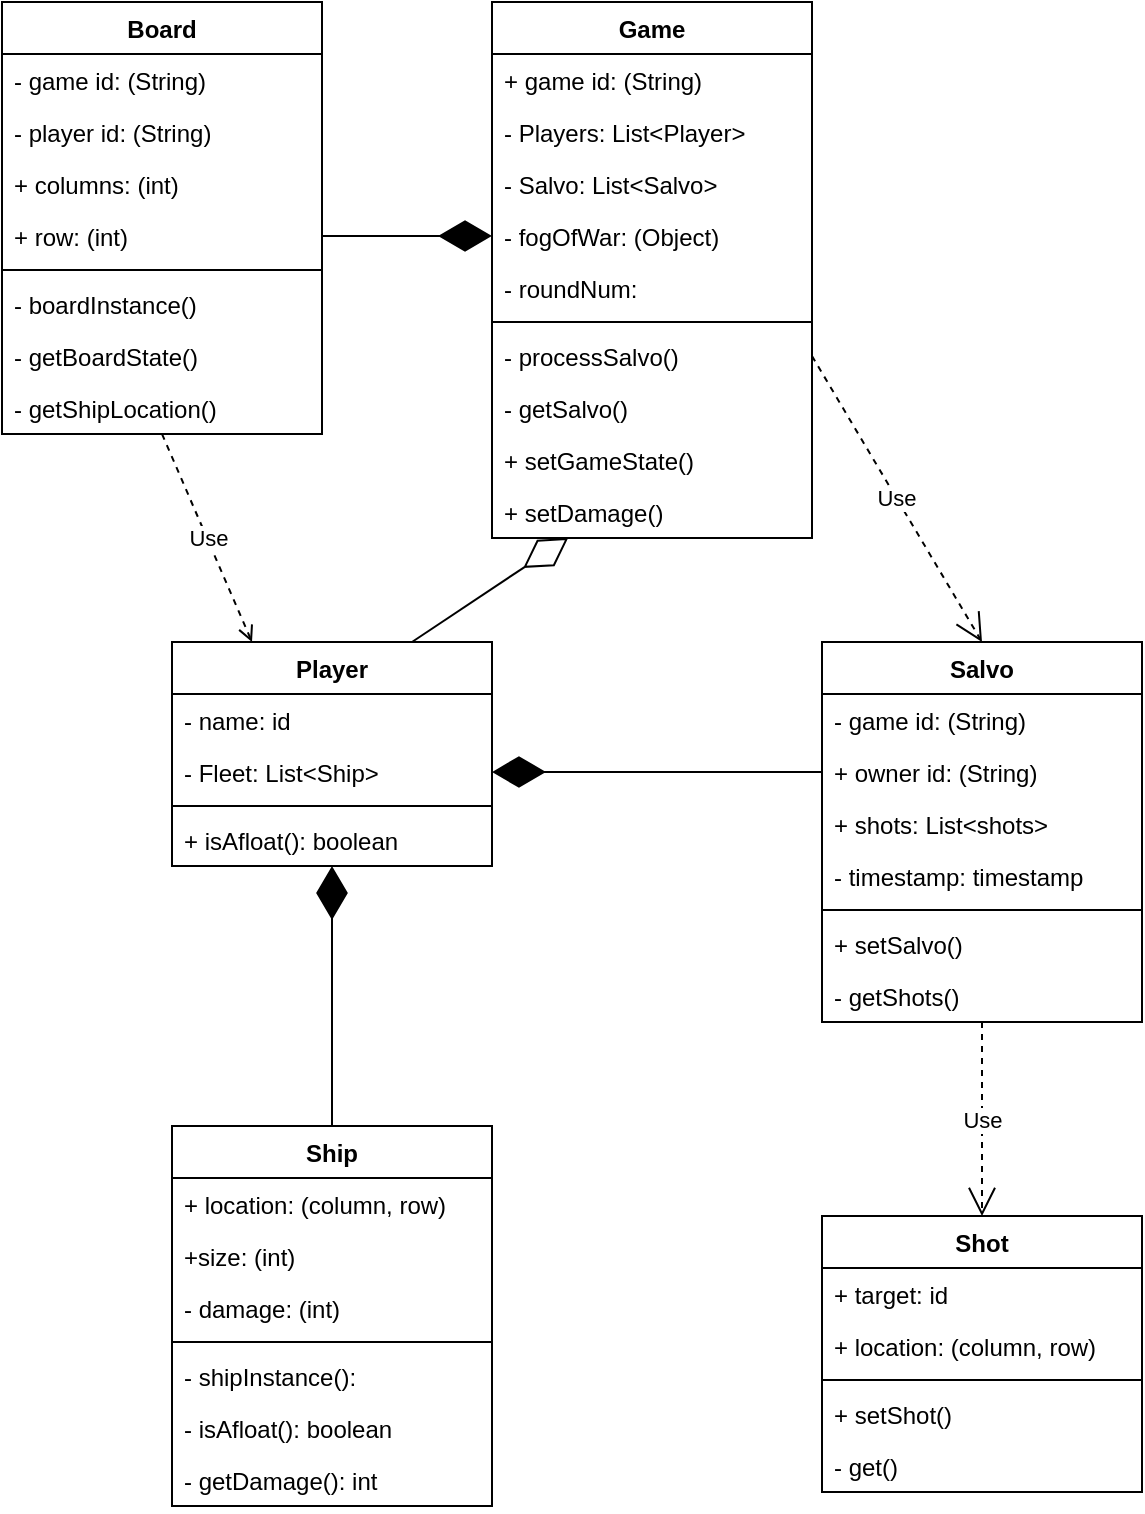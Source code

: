 <mxfile version="23.1.5" type="device">
  <diagram name="Page-1" id="JDudjV3MvGHf9qQe2R2f">
    <mxGraphModel dx="1050" dy="530" grid="1" gridSize="10" guides="1" tooltips="1" connect="1" arrows="1" fold="1" page="1" pageScale="1" pageWidth="850" pageHeight="1100" math="0" shadow="0">
      <root>
        <mxCell id="0" />
        <mxCell id="1" parent="0" />
        <mxCell id="gRRSQNgKNQNOr7l5x8e_-2" value="Player" style="swimlane;fontStyle=1;align=center;verticalAlign=top;childLayout=stackLayout;horizontal=1;startSize=26;horizontalStack=0;resizeParent=1;resizeParentMax=0;resizeLast=0;collapsible=1;marginBottom=0;whiteSpace=wrap;html=1;" parent="1" vertex="1">
          <mxGeometry x="185" y="400" width="160" height="112" as="geometry" />
        </mxCell>
        <mxCell id="gRRSQNgKNQNOr7l5x8e_-7" value="- name: id" style="text;strokeColor=none;fillColor=none;align=left;verticalAlign=top;spacingLeft=4;spacingRight=4;overflow=hidden;rotatable=0;points=[[0,0.5],[1,0.5]];portConstraint=eastwest;whiteSpace=wrap;html=1;" parent="gRRSQNgKNQNOr7l5x8e_-2" vertex="1">
          <mxGeometry y="26" width="160" height="26" as="geometry" />
        </mxCell>
        <mxCell id="gRRSQNgKNQNOr7l5x8e_-5" value="- Fleet: List&amp;lt;Ship&amp;gt;" style="text;strokeColor=none;fillColor=none;align=left;verticalAlign=top;spacingLeft=4;spacingRight=4;overflow=hidden;rotatable=0;points=[[0,0.5],[1,0.5]];portConstraint=eastwest;whiteSpace=wrap;html=1;" parent="gRRSQNgKNQNOr7l5x8e_-2" vertex="1">
          <mxGeometry y="52" width="160" height="26" as="geometry" />
        </mxCell>
        <mxCell id="gRRSQNgKNQNOr7l5x8e_-4" value="" style="line;strokeWidth=1;fillColor=none;align=left;verticalAlign=middle;spacingTop=-1;spacingLeft=3;spacingRight=3;rotatable=0;labelPosition=right;points=[];portConstraint=eastwest;strokeColor=inherit;" parent="gRRSQNgKNQNOr7l5x8e_-2" vertex="1">
          <mxGeometry y="78" width="160" height="8" as="geometry" />
        </mxCell>
        <mxCell id="gRRSQNgKNQNOr7l5x8e_-6" value="+ isAfloat(): boolean" style="text;strokeColor=none;fillColor=none;align=left;verticalAlign=top;spacingLeft=4;spacingRight=4;overflow=hidden;rotatable=0;points=[[0,0.5],[1,0.5]];portConstraint=eastwest;whiteSpace=wrap;html=1;" parent="gRRSQNgKNQNOr7l5x8e_-2" vertex="1">
          <mxGeometry y="86" width="160" height="26" as="geometry" />
        </mxCell>
        <mxCell id="yWMJ2E7xd5D_mFMvM8we-1" value="Game" style="swimlane;fontStyle=1;align=center;verticalAlign=top;childLayout=stackLayout;horizontal=1;startSize=26;horizontalStack=0;resizeParent=1;resizeParentMax=0;resizeLast=0;collapsible=1;marginBottom=0;whiteSpace=wrap;html=1;" vertex="1" parent="1">
          <mxGeometry x="345" y="80" width="160" height="268" as="geometry" />
        </mxCell>
        <mxCell id="yWMJ2E7xd5D_mFMvM8we-2" value="+ game id: (String)" style="text;strokeColor=none;fillColor=none;align=left;verticalAlign=top;spacingLeft=4;spacingRight=4;overflow=hidden;rotatable=0;points=[[0,0.5],[1,0.5]];portConstraint=eastwest;whiteSpace=wrap;html=1;" vertex="1" parent="yWMJ2E7xd5D_mFMvM8we-1">
          <mxGeometry y="26" width="160" height="26" as="geometry" />
        </mxCell>
        <mxCell id="yWMJ2E7xd5D_mFMvM8we-5" value="- Players: List&amp;lt;Player&amp;gt;" style="text;strokeColor=none;fillColor=none;align=left;verticalAlign=top;spacingLeft=4;spacingRight=4;overflow=hidden;rotatable=0;points=[[0,0.5],[1,0.5]];portConstraint=eastwest;whiteSpace=wrap;html=1;" vertex="1" parent="yWMJ2E7xd5D_mFMvM8we-1">
          <mxGeometry y="52" width="160" height="26" as="geometry" />
        </mxCell>
        <mxCell id="yWMJ2E7xd5D_mFMvM8we-8" value="- Salvo: List&amp;lt;Salvo&amp;gt;" style="text;strokeColor=none;fillColor=none;align=left;verticalAlign=top;spacingLeft=4;spacingRight=4;overflow=hidden;rotatable=0;points=[[0,0.5],[1,0.5]];portConstraint=eastwest;whiteSpace=wrap;html=1;" vertex="1" parent="yWMJ2E7xd5D_mFMvM8we-1">
          <mxGeometry y="78" width="160" height="26" as="geometry" />
        </mxCell>
        <mxCell id="gRRSQNgKNQNOr7l5x8e_-3" value="- fogOfWar: (Object)" style="text;strokeColor=none;fillColor=none;align=left;verticalAlign=top;spacingLeft=4;spacingRight=4;overflow=hidden;rotatable=0;points=[[0,0.5],[1,0.5]];portConstraint=eastwest;whiteSpace=wrap;html=1;" parent="yWMJ2E7xd5D_mFMvM8we-1" vertex="1">
          <mxGeometry y="104" width="160" height="26" as="geometry" />
        </mxCell>
        <mxCell id="yWMJ2E7xd5D_mFMvM8we-6" value="- roundNum: " style="text;strokeColor=none;fillColor=none;align=left;verticalAlign=top;spacingLeft=4;spacingRight=4;overflow=hidden;rotatable=0;points=[[0,0.5],[1,0.5]];portConstraint=eastwest;whiteSpace=wrap;html=1;" vertex="1" parent="yWMJ2E7xd5D_mFMvM8we-1">
          <mxGeometry y="130" width="160" height="26" as="geometry" />
        </mxCell>
        <mxCell id="yWMJ2E7xd5D_mFMvM8we-3" value="" style="line;strokeWidth=1;fillColor=none;align=left;verticalAlign=middle;spacingTop=-1;spacingLeft=3;spacingRight=3;rotatable=0;labelPosition=right;points=[];portConstraint=eastwest;strokeColor=inherit;" vertex="1" parent="yWMJ2E7xd5D_mFMvM8we-1">
          <mxGeometry y="156" width="160" height="8" as="geometry" />
        </mxCell>
        <mxCell id="yWMJ2E7xd5D_mFMvM8we-4" value="- processSalvo()" style="text;strokeColor=none;fillColor=none;align=left;verticalAlign=top;spacingLeft=4;spacingRight=4;overflow=hidden;rotatable=0;points=[[0,0.5],[1,0.5]];portConstraint=eastwest;whiteSpace=wrap;html=1;" vertex="1" parent="yWMJ2E7xd5D_mFMvM8we-1">
          <mxGeometry y="164" width="160" height="26" as="geometry" />
        </mxCell>
        <mxCell id="yWMJ2E7xd5D_mFMvM8we-31" value="- getSalvo()" style="text;strokeColor=none;fillColor=none;align=left;verticalAlign=top;spacingLeft=4;spacingRight=4;overflow=hidden;rotatable=0;points=[[0,0.5],[1,0.5]];portConstraint=eastwest;whiteSpace=wrap;html=1;" vertex="1" parent="yWMJ2E7xd5D_mFMvM8we-1">
          <mxGeometry y="190" width="160" height="26" as="geometry" />
        </mxCell>
        <mxCell id="yWMJ2E7xd5D_mFMvM8we-32" value="+ setGameState()" style="text;strokeColor=none;fillColor=none;align=left;verticalAlign=top;spacingLeft=4;spacingRight=4;overflow=hidden;rotatable=0;points=[[0,0.5],[1,0.5]];portConstraint=eastwest;whiteSpace=wrap;html=1;" vertex="1" parent="yWMJ2E7xd5D_mFMvM8we-1">
          <mxGeometry y="216" width="160" height="26" as="geometry" />
        </mxCell>
        <mxCell id="yWMJ2E7xd5D_mFMvM8we-35" value="+ setDamage()" style="text;strokeColor=none;fillColor=none;align=left;verticalAlign=top;spacingLeft=4;spacingRight=4;overflow=hidden;rotatable=0;points=[[0,0.5],[1,0.5]];portConstraint=eastwest;whiteSpace=wrap;html=1;" vertex="1" parent="yWMJ2E7xd5D_mFMvM8we-1">
          <mxGeometry y="242" width="160" height="26" as="geometry" />
        </mxCell>
        <mxCell id="yWMJ2E7xd5D_mFMvM8we-9" value="Salvo" style="swimlane;fontStyle=1;align=center;verticalAlign=top;childLayout=stackLayout;horizontal=1;startSize=26;horizontalStack=0;resizeParent=1;resizeParentMax=0;resizeLast=0;collapsible=1;marginBottom=0;whiteSpace=wrap;html=1;" vertex="1" parent="1">
          <mxGeometry x="510" y="400" width="160" height="190" as="geometry" />
        </mxCell>
        <mxCell id="yWMJ2E7xd5D_mFMvM8we-13" value="- game id: (String)" style="text;strokeColor=none;fillColor=none;align=left;verticalAlign=top;spacingLeft=4;spacingRight=4;overflow=hidden;rotatable=0;points=[[0,0.5],[1,0.5]];portConstraint=eastwest;whiteSpace=wrap;html=1;" vertex="1" parent="yWMJ2E7xd5D_mFMvM8we-9">
          <mxGeometry y="26" width="160" height="26" as="geometry" />
        </mxCell>
        <mxCell id="yWMJ2E7xd5D_mFMvM8we-15" value="+ owner id: (String)" style="text;strokeColor=none;fillColor=none;align=left;verticalAlign=top;spacingLeft=4;spacingRight=4;overflow=hidden;rotatable=0;points=[[0,0.5],[1,0.5]];portConstraint=eastwest;whiteSpace=wrap;html=1;" vertex="1" parent="yWMJ2E7xd5D_mFMvM8we-9">
          <mxGeometry y="52" width="160" height="26" as="geometry" />
        </mxCell>
        <mxCell id="yWMJ2E7xd5D_mFMvM8we-10" value="+ shots: List&amp;lt;shots&amp;gt;" style="text;strokeColor=none;fillColor=none;align=left;verticalAlign=top;spacingLeft=4;spacingRight=4;overflow=hidden;rotatable=0;points=[[0,0.5],[1,0.5]];portConstraint=eastwest;whiteSpace=wrap;html=1;" vertex="1" parent="yWMJ2E7xd5D_mFMvM8we-9">
          <mxGeometry y="78" width="160" height="26" as="geometry" />
        </mxCell>
        <mxCell id="yWMJ2E7xd5D_mFMvM8we-14" value="&lt;div&gt;- timestamp: timestamp&lt;/div&gt;" style="text;strokeColor=none;fillColor=none;align=left;verticalAlign=top;spacingLeft=4;spacingRight=4;overflow=hidden;rotatable=0;points=[[0,0.5],[1,0.5]];portConstraint=eastwest;whiteSpace=wrap;html=1;" vertex="1" parent="yWMJ2E7xd5D_mFMvM8we-9">
          <mxGeometry y="104" width="160" height="26" as="geometry" />
        </mxCell>
        <mxCell id="yWMJ2E7xd5D_mFMvM8we-11" value="" style="line;strokeWidth=1;fillColor=none;align=left;verticalAlign=middle;spacingTop=-1;spacingLeft=3;spacingRight=3;rotatable=0;labelPosition=right;points=[];portConstraint=eastwest;strokeColor=inherit;" vertex="1" parent="yWMJ2E7xd5D_mFMvM8we-9">
          <mxGeometry y="130" width="160" height="8" as="geometry" />
        </mxCell>
        <mxCell id="yWMJ2E7xd5D_mFMvM8we-30" value="+ setSalvo()" style="text;strokeColor=none;fillColor=none;align=left;verticalAlign=top;spacingLeft=4;spacingRight=4;overflow=hidden;rotatable=0;points=[[0,0.5],[1,0.5]];portConstraint=eastwest;whiteSpace=wrap;html=1;" vertex="1" parent="yWMJ2E7xd5D_mFMvM8we-9">
          <mxGeometry y="138" width="160" height="26" as="geometry" />
        </mxCell>
        <mxCell id="yWMJ2E7xd5D_mFMvM8we-12" value="- getShots()" style="text;strokeColor=none;fillColor=none;align=left;verticalAlign=top;spacingLeft=4;spacingRight=4;overflow=hidden;rotatable=0;points=[[0,0.5],[1,0.5]];portConstraint=eastwest;whiteSpace=wrap;html=1;" vertex="1" parent="yWMJ2E7xd5D_mFMvM8we-9">
          <mxGeometry y="164" width="160" height="26" as="geometry" />
        </mxCell>
        <mxCell id="yWMJ2E7xd5D_mFMvM8we-16" value="Shot" style="swimlane;fontStyle=1;align=center;verticalAlign=top;childLayout=stackLayout;horizontal=1;startSize=26;horizontalStack=0;resizeParent=1;resizeParentMax=0;resizeLast=0;collapsible=1;marginBottom=0;whiteSpace=wrap;html=1;" vertex="1" parent="1">
          <mxGeometry x="510" y="687" width="160" height="138" as="geometry" />
        </mxCell>
        <mxCell id="yWMJ2E7xd5D_mFMvM8we-20" value="+ target: id" style="text;strokeColor=none;fillColor=none;align=left;verticalAlign=top;spacingLeft=4;spacingRight=4;overflow=hidden;rotatable=0;points=[[0,0.5],[1,0.5]];portConstraint=eastwest;whiteSpace=wrap;html=1;" vertex="1" parent="yWMJ2E7xd5D_mFMvM8we-16">
          <mxGeometry y="26" width="160" height="26" as="geometry" />
        </mxCell>
        <mxCell id="yWMJ2E7xd5D_mFMvM8we-17" value="+ location: (column, row)" style="text;strokeColor=none;fillColor=none;align=left;verticalAlign=top;spacingLeft=4;spacingRight=4;overflow=hidden;rotatable=0;points=[[0,0.5],[1,0.5]];portConstraint=eastwest;whiteSpace=wrap;html=1;" vertex="1" parent="yWMJ2E7xd5D_mFMvM8we-16">
          <mxGeometry y="52" width="160" height="26" as="geometry" />
        </mxCell>
        <mxCell id="yWMJ2E7xd5D_mFMvM8we-18" value="" style="line;strokeWidth=1;fillColor=none;align=left;verticalAlign=middle;spacingTop=-1;spacingLeft=3;spacingRight=3;rotatable=0;labelPosition=right;points=[];portConstraint=eastwest;strokeColor=inherit;" vertex="1" parent="yWMJ2E7xd5D_mFMvM8we-16">
          <mxGeometry y="78" width="160" height="8" as="geometry" />
        </mxCell>
        <mxCell id="yWMJ2E7xd5D_mFMvM8we-19" value="+ setShot()" style="text;strokeColor=none;fillColor=none;align=left;verticalAlign=top;spacingLeft=4;spacingRight=4;overflow=hidden;rotatable=0;points=[[0,0.5],[1,0.5]];portConstraint=eastwest;whiteSpace=wrap;html=1;" vertex="1" parent="yWMJ2E7xd5D_mFMvM8we-16">
          <mxGeometry y="86" width="160" height="26" as="geometry" />
        </mxCell>
        <mxCell id="yWMJ2E7xd5D_mFMvM8we-22" value="- get()" style="text;strokeColor=none;fillColor=none;align=left;verticalAlign=top;spacingLeft=4;spacingRight=4;overflow=hidden;rotatable=0;points=[[0,0.5],[1,0.5]];portConstraint=eastwest;whiteSpace=wrap;html=1;" vertex="1" parent="yWMJ2E7xd5D_mFMvM8we-16">
          <mxGeometry y="112" width="160" height="26" as="geometry" />
        </mxCell>
        <mxCell id="yWMJ2E7xd5D_mFMvM8we-23" value="Ship" style="swimlane;fontStyle=1;align=center;verticalAlign=top;childLayout=stackLayout;horizontal=1;startSize=26;horizontalStack=0;resizeParent=1;resizeParentMax=0;resizeLast=0;collapsible=1;marginBottom=0;whiteSpace=wrap;html=1;" vertex="1" parent="1">
          <mxGeometry x="185" y="642" width="160" height="190" as="geometry" />
        </mxCell>
        <mxCell id="yWMJ2E7xd5D_mFMvM8we-24" value="&lt;div&gt;+ location: (column, row)&lt;/div&gt;" style="text;strokeColor=none;fillColor=none;align=left;verticalAlign=top;spacingLeft=4;spacingRight=4;overflow=hidden;rotatable=0;points=[[0,0.5],[1,0.5]];portConstraint=eastwest;whiteSpace=wrap;html=1;" vertex="1" parent="yWMJ2E7xd5D_mFMvM8we-23">
          <mxGeometry y="26" width="160" height="26" as="geometry" />
        </mxCell>
        <mxCell id="yWMJ2E7xd5D_mFMvM8we-28" value="+size: (int)" style="text;strokeColor=none;fillColor=none;align=left;verticalAlign=top;spacingLeft=4;spacingRight=4;overflow=hidden;rotatable=0;points=[[0,0.5],[1,0.5]];portConstraint=eastwest;whiteSpace=wrap;html=1;" vertex="1" parent="yWMJ2E7xd5D_mFMvM8we-23">
          <mxGeometry y="52" width="160" height="26" as="geometry" />
        </mxCell>
        <mxCell id="yWMJ2E7xd5D_mFMvM8we-27" value="- damage: (int)" style="text;strokeColor=none;fillColor=none;align=left;verticalAlign=top;spacingLeft=4;spacingRight=4;overflow=hidden;rotatable=0;points=[[0,0.5],[1,0.5]];portConstraint=eastwest;whiteSpace=wrap;html=1;" vertex="1" parent="yWMJ2E7xd5D_mFMvM8we-23">
          <mxGeometry y="78" width="160" height="26" as="geometry" />
        </mxCell>
        <mxCell id="yWMJ2E7xd5D_mFMvM8we-25" value="" style="line;strokeWidth=1;fillColor=none;align=left;verticalAlign=middle;spacingTop=-1;spacingLeft=3;spacingRight=3;rotatable=0;labelPosition=right;points=[];portConstraint=eastwest;strokeColor=inherit;" vertex="1" parent="yWMJ2E7xd5D_mFMvM8we-23">
          <mxGeometry y="104" width="160" height="8" as="geometry" />
        </mxCell>
        <mxCell id="yWMJ2E7xd5D_mFMvM8we-41" value="- shipInstance():" style="text;strokeColor=none;fillColor=none;align=left;verticalAlign=top;spacingLeft=4;spacingRight=4;overflow=hidden;rotatable=0;points=[[0,0.5],[1,0.5]];portConstraint=eastwest;whiteSpace=wrap;html=1;" vertex="1" parent="yWMJ2E7xd5D_mFMvM8we-23">
          <mxGeometry y="112" width="160" height="26" as="geometry" />
        </mxCell>
        <mxCell id="yWMJ2E7xd5D_mFMvM8we-26" value="- isAfloat(): boolean" style="text;strokeColor=none;fillColor=none;align=left;verticalAlign=top;spacingLeft=4;spacingRight=4;overflow=hidden;rotatable=0;points=[[0,0.5],[1,0.5]];portConstraint=eastwest;whiteSpace=wrap;html=1;" vertex="1" parent="yWMJ2E7xd5D_mFMvM8we-23">
          <mxGeometry y="138" width="160" height="26" as="geometry" />
        </mxCell>
        <mxCell id="yWMJ2E7xd5D_mFMvM8we-34" value="- getDamage(): int" style="text;strokeColor=none;fillColor=none;align=left;verticalAlign=top;spacingLeft=4;spacingRight=4;overflow=hidden;rotatable=0;points=[[0,0.5],[1,0.5]];portConstraint=eastwest;whiteSpace=wrap;html=1;" vertex="1" parent="yWMJ2E7xd5D_mFMvM8we-23">
          <mxGeometry y="164" width="160" height="26" as="geometry" />
        </mxCell>
        <mxCell id="yWMJ2E7xd5D_mFMvM8we-29" value="" style="endArrow=diamondThin;endFill=0;endSize=24;html=1;rounded=0;entryX=0.238;entryY=1;entryDx=0;entryDy=0;exitX=0.75;exitY=0;exitDx=0;exitDy=0;entryPerimeter=0;" edge="1" parent="1" source="gRRSQNgKNQNOr7l5x8e_-2" target="yWMJ2E7xd5D_mFMvM8we-35">
          <mxGeometry width="160" relative="1" as="geometry">
            <mxPoint x="300" y="380" as="sourcePoint" />
            <mxPoint x="290" y="200" as="targetPoint" />
          </mxGeometry>
        </mxCell>
        <mxCell id="yWMJ2E7xd5D_mFMvM8we-36" value="Board" style="swimlane;fontStyle=1;align=center;verticalAlign=top;childLayout=stackLayout;horizontal=1;startSize=26;horizontalStack=0;resizeParent=1;resizeParentMax=0;resizeLast=0;collapsible=1;marginBottom=0;whiteSpace=wrap;html=1;" vertex="1" parent="1">
          <mxGeometry x="100" y="80" width="160" height="216" as="geometry" />
        </mxCell>
        <mxCell id="yWMJ2E7xd5D_mFMvM8we-45" value="- game id: (String)" style="text;strokeColor=none;fillColor=none;align=left;verticalAlign=top;spacingLeft=4;spacingRight=4;overflow=hidden;rotatable=0;points=[[0,0.5],[1,0.5]];portConstraint=eastwest;whiteSpace=wrap;html=1;" vertex="1" parent="yWMJ2E7xd5D_mFMvM8we-36">
          <mxGeometry y="26" width="160" height="26" as="geometry" />
        </mxCell>
        <mxCell id="yWMJ2E7xd5D_mFMvM8we-46" value="- player id: (String)" style="text;strokeColor=none;fillColor=none;align=left;verticalAlign=top;spacingLeft=4;spacingRight=4;overflow=hidden;rotatable=0;points=[[0,0.5],[1,0.5]];portConstraint=eastwest;whiteSpace=wrap;html=1;" vertex="1" parent="yWMJ2E7xd5D_mFMvM8we-36">
          <mxGeometry y="52" width="160" height="26" as="geometry" />
        </mxCell>
        <mxCell id="yWMJ2E7xd5D_mFMvM8we-37" value="+ columns: (int)" style="text;strokeColor=none;fillColor=none;align=left;verticalAlign=top;spacingLeft=4;spacingRight=4;overflow=hidden;rotatable=0;points=[[0,0.5],[1,0.5]];portConstraint=eastwest;whiteSpace=wrap;html=1;" vertex="1" parent="yWMJ2E7xd5D_mFMvM8we-36">
          <mxGeometry y="78" width="160" height="26" as="geometry" />
        </mxCell>
        <mxCell id="yWMJ2E7xd5D_mFMvM8we-40" value="+ row: (int)" style="text;strokeColor=none;fillColor=none;align=left;verticalAlign=top;spacingLeft=4;spacingRight=4;overflow=hidden;rotatable=0;points=[[0,0.5],[1,0.5]];portConstraint=eastwest;whiteSpace=wrap;html=1;" vertex="1" parent="yWMJ2E7xd5D_mFMvM8we-36">
          <mxGeometry y="104" width="160" height="26" as="geometry" />
        </mxCell>
        <mxCell id="yWMJ2E7xd5D_mFMvM8we-38" value="" style="line;strokeWidth=1;fillColor=none;align=left;verticalAlign=middle;spacingTop=-1;spacingLeft=3;spacingRight=3;rotatable=0;labelPosition=right;points=[];portConstraint=eastwest;strokeColor=inherit;" vertex="1" parent="yWMJ2E7xd5D_mFMvM8we-36">
          <mxGeometry y="130" width="160" height="8" as="geometry" />
        </mxCell>
        <mxCell id="yWMJ2E7xd5D_mFMvM8we-39" value="- boardInstance()" style="text;strokeColor=none;fillColor=none;align=left;verticalAlign=top;spacingLeft=4;spacingRight=4;overflow=hidden;rotatable=0;points=[[0,0.5],[1,0.5]];portConstraint=eastwest;whiteSpace=wrap;html=1;" vertex="1" parent="yWMJ2E7xd5D_mFMvM8we-36">
          <mxGeometry y="138" width="160" height="26" as="geometry" />
        </mxCell>
        <mxCell id="yWMJ2E7xd5D_mFMvM8we-42" value="- getBoardState()" style="text;strokeColor=none;fillColor=none;align=left;verticalAlign=top;spacingLeft=4;spacingRight=4;overflow=hidden;rotatable=0;points=[[0,0.5],[1,0.5]];portConstraint=eastwest;whiteSpace=wrap;html=1;" vertex="1" parent="yWMJ2E7xd5D_mFMvM8we-36">
          <mxGeometry y="164" width="160" height="26" as="geometry" />
        </mxCell>
        <mxCell id="yWMJ2E7xd5D_mFMvM8we-43" value="- getShipLocation()" style="text;strokeColor=none;fillColor=none;align=left;verticalAlign=top;spacingLeft=4;spacingRight=4;overflow=hidden;rotatable=0;points=[[0,0.5],[1,0.5]];portConstraint=eastwest;whiteSpace=wrap;html=1;" vertex="1" parent="yWMJ2E7xd5D_mFMvM8we-36">
          <mxGeometry y="190" width="160" height="26" as="geometry" />
        </mxCell>
        <mxCell id="yWMJ2E7xd5D_mFMvM8we-47" value="" style="endArrow=diamondThin;endFill=1;endSize=24;html=1;rounded=0;exitX=1;exitY=0.5;exitDx=0;exitDy=0;entryX=0;entryY=0.5;entryDx=0;entryDy=0;" edge="1" parent="1" source="yWMJ2E7xd5D_mFMvM8we-40" target="gRRSQNgKNQNOr7l5x8e_-3">
          <mxGeometry width="160" relative="1" as="geometry">
            <mxPoint x="320" y="310" as="sourcePoint" />
            <mxPoint x="480" y="310" as="targetPoint" />
          </mxGeometry>
        </mxCell>
        <mxCell id="yWMJ2E7xd5D_mFMvM8we-48" value="" style="endArrow=diamondThin;endFill=1;endSize=24;html=1;rounded=0;entryX=0.5;entryY=1;entryDx=0;entryDy=0;entryPerimeter=0;exitX=0.5;exitY=0;exitDx=0;exitDy=0;" edge="1" parent="1" source="yWMJ2E7xd5D_mFMvM8we-23" target="gRRSQNgKNQNOr7l5x8e_-6">
          <mxGeometry width="160" relative="1" as="geometry">
            <mxPoint x="405" y="580" as="sourcePoint" />
            <mxPoint x="565" y="580" as="targetPoint" />
          </mxGeometry>
        </mxCell>
        <mxCell id="yWMJ2E7xd5D_mFMvM8we-52" value="Use" style="endArrow=open;endSize=12;dashed=1;html=1;rounded=0;entryX=0.5;entryY=0;entryDx=0;entryDy=0;exitX=0.5;exitY=1;exitDx=0;exitDy=0;exitPerimeter=0;" edge="1" parent="1" source="yWMJ2E7xd5D_mFMvM8we-12" target="yWMJ2E7xd5D_mFMvM8we-16">
          <mxGeometry width="160" relative="1" as="geometry">
            <mxPoint x="345" y="430" as="sourcePoint" />
            <mxPoint x="510" y="430" as="targetPoint" />
          </mxGeometry>
        </mxCell>
        <mxCell id="yWMJ2E7xd5D_mFMvM8we-55" value="" style="endArrow=diamondThin;endFill=1;endSize=24;html=1;rounded=0;entryX=1;entryY=0.5;entryDx=0;entryDy=0;exitX=0;exitY=0.5;exitDx=0;exitDy=0;" edge="1" parent="1" source="yWMJ2E7xd5D_mFMvM8we-15" target="gRRSQNgKNQNOr7l5x8e_-5">
          <mxGeometry width="160" relative="1" as="geometry">
            <mxPoint x="425" y="615" as="sourcePoint" />
            <mxPoint x="425" y="485" as="targetPoint" />
          </mxGeometry>
        </mxCell>
        <mxCell id="yWMJ2E7xd5D_mFMvM8we-56" value="Use" style="endArrow=none;endSize=12;dashed=1;html=1;rounded=0;entryX=0.5;entryY=1;entryDx=0;entryDy=0;exitX=0.25;exitY=0;exitDx=0;exitDy=0;entryPerimeter=0;endFill=0;startArrow=open;startFill=0;" edge="1" parent="1" source="gRRSQNgKNQNOr7l5x8e_-2" target="yWMJ2E7xd5D_mFMvM8we-43">
          <mxGeometry width="160" relative="1" as="geometry">
            <mxPoint x="600" y="600" as="sourcePoint" />
            <mxPoint x="600" y="697" as="targetPoint" />
          </mxGeometry>
        </mxCell>
        <mxCell id="yWMJ2E7xd5D_mFMvM8we-58" value="Use" style="endArrow=open;endSize=12;dashed=1;html=1;rounded=0;entryX=0.5;entryY=0;entryDx=0;entryDy=0;exitX=1;exitY=0.5;exitDx=0;exitDy=0;" edge="1" parent="1" source="yWMJ2E7xd5D_mFMvM8we-4" target="yWMJ2E7xd5D_mFMvM8we-9">
          <mxGeometry width="160" relative="1" as="geometry">
            <mxPoint x="560" y="260" as="sourcePoint" />
            <mxPoint x="600" y="327" as="targetPoint" />
          </mxGeometry>
        </mxCell>
      </root>
    </mxGraphModel>
  </diagram>
</mxfile>
